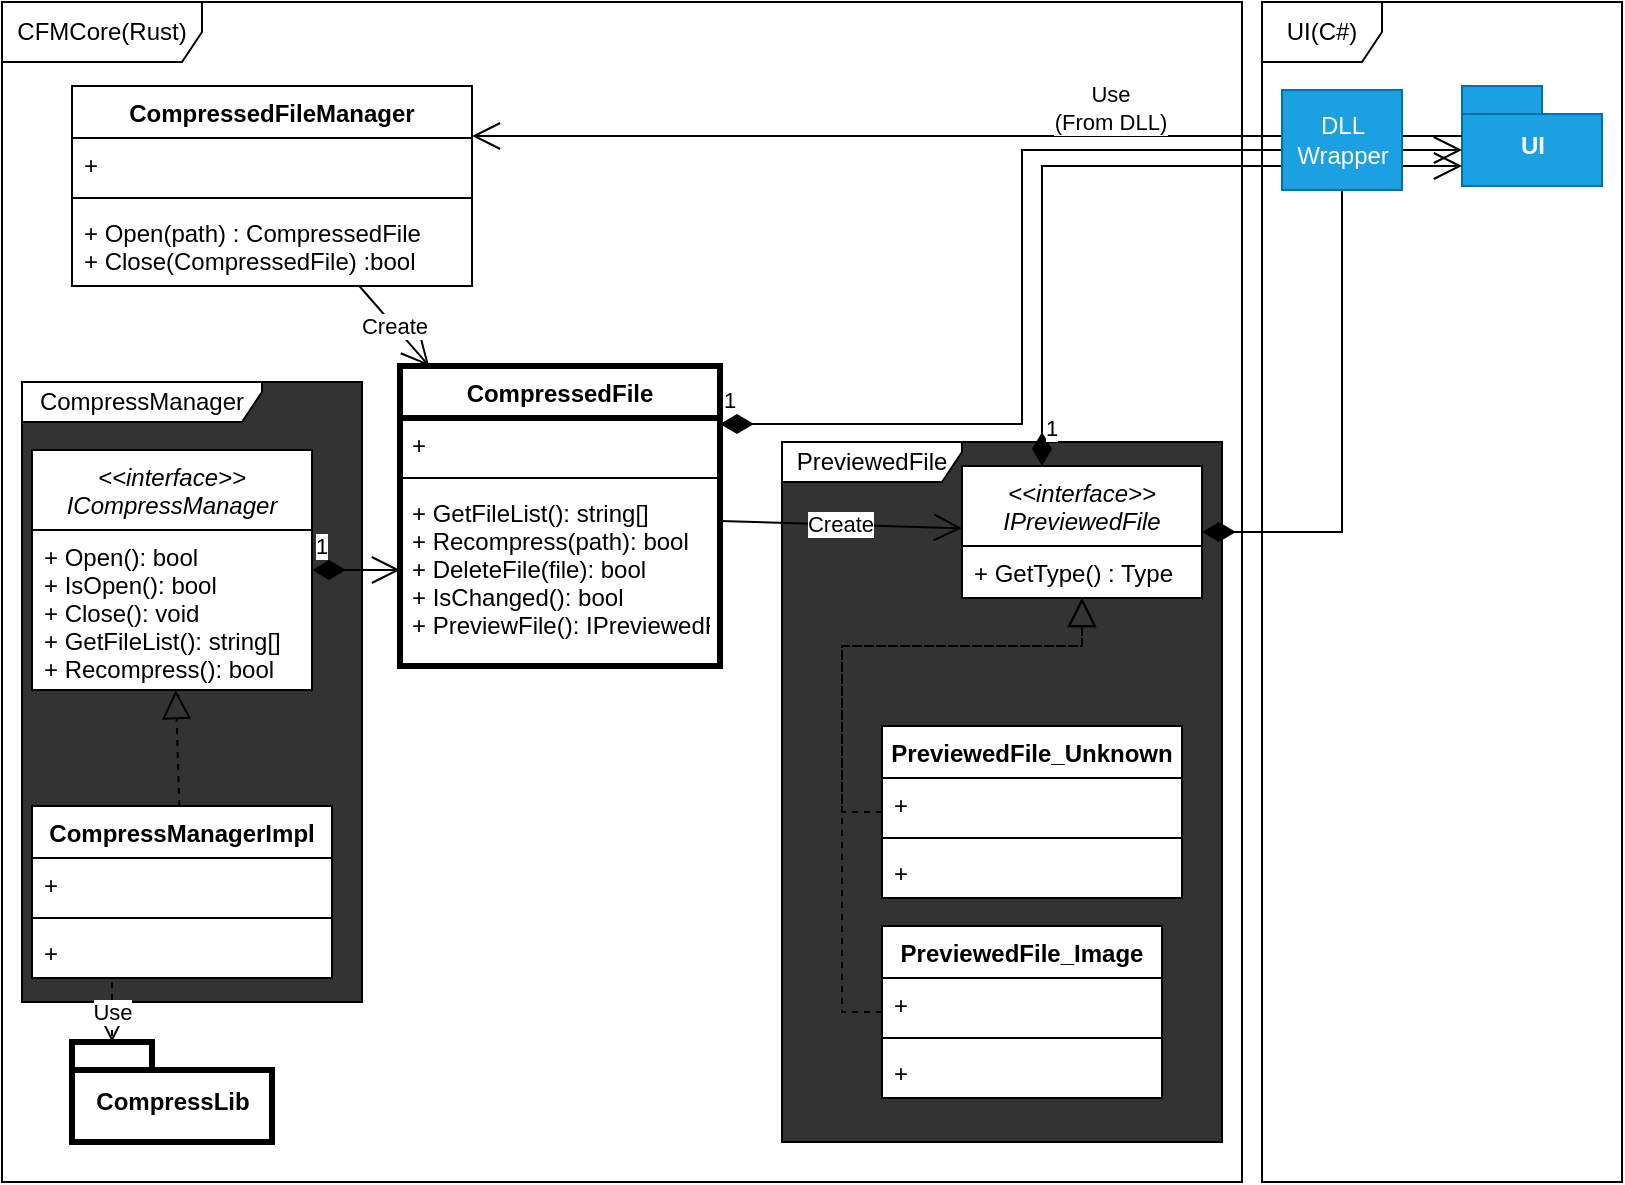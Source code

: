 <mxfile>
    <diagram id="K-_tS5VqKWmJsXcCOMkU" name="페이지-1">
        <mxGraphModel dx="377" dy="471" grid="1" gridSize="10" guides="1" tooltips="1" connect="1" arrows="1" fold="1" page="1" pageScale="1" pageWidth="827" pageHeight="1169" math="0" shadow="0">
            <root>
                <mxCell id="0"/>
                <mxCell id="1" parent="0"/>
                <mxCell id="8" value="CFMCore(Rust)" style="shape=umlFrame;whiteSpace=wrap;html=1;width=100;height=30;" parent="1" vertex="1">
                    <mxGeometry x="10" y="10" width="620" height="590" as="geometry"/>
                </mxCell>
                <mxCell id="55" value="PreviewedFile" style="shape=umlFrame;whiteSpace=wrap;html=1;width=90;height=20;strokeColor=default;gradientColor=none;swimlaneFillColor=#333333;" parent="1" vertex="1">
                    <mxGeometry x="400" y="230" width="220" height="350" as="geometry"/>
                </mxCell>
                <mxCell id="65" value="CompressManager" style="shape=umlFrame;whiteSpace=wrap;html=1;width=120;height=20;strokeColor=default;gradientColor=none;swimlaneFillColor=#333333;" parent="1" vertex="1">
                    <mxGeometry x="20" y="200" width="170" height="310" as="geometry"/>
                </mxCell>
                <mxCell id="2" value="CompressedFile" style="swimlane;fontStyle=1;align=center;verticalAlign=top;childLayout=stackLayout;horizontal=1;startSize=26;horizontalStack=0;resizeParent=1;resizeParentMax=0;resizeLast=0;collapsible=1;marginBottom=0;strokeWidth=3;swimlaneFillColor=default;" parent="1" vertex="1">
                    <mxGeometry x="209" y="192" width="160" height="150" as="geometry"/>
                </mxCell>
                <mxCell id="3" value="+ " style="text;strokeColor=none;fillColor=none;align=left;verticalAlign=top;spacingLeft=4;spacingRight=4;overflow=hidden;rotatable=0;points=[[0,0.5],[1,0.5]];portConstraint=eastwest;" parent="2" vertex="1">
                    <mxGeometry y="26" width="160" height="26" as="geometry"/>
                </mxCell>
                <mxCell id="4" value="" style="line;strokeWidth=1;fillColor=none;align=left;verticalAlign=middle;spacingTop=-1;spacingLeft=3;spacingRight=3;rotatable=0;labelPosition=right;points=[];portConstraint=eastwest;strokeColor=inherit;" parent="2" vertex="1">
                    <mxGeometry y="52" width="160" height="8" as="geometry"/>
                </mxCell>
                <mxCell id="5" value="+ GetFileList(): string[]&#10;+ Recompress(path): bool&#10;+ DeleteFile(file): bool&#10;+ IsChanged(): bool&#10;+ PreviewFile(): IPreviewedFile" style="text;strokeColor=none;fillColor=none;align=left;verticalAlign=top;spacingLeft=4;spacingRight=4;overflow=hidden;rotatable=0;points=[[0,0.5],[1,0.5]];portConstraint=eastwest;" parent="2" vertex="1">
                    <mxGeometry y="60" width="160" height="90" as="geometry"/>
                </mxCell>
                <mxCell id="7" value="UI" style="shape=folder;fontStyle=1;spacingTop=10;tabWidth=40;tabHeight=14;tabPosition=left;html=1;fillColor=#1ba1e2;fontColor=#ffffff;strokeColor=#006EAF;" parent="1" vertex="1">
                    <mxGeometry x="740" y="52" width="70" height="50" as="geometry"/>
                </mxCell>
                <mxCell id="9" value="1" style="endArrow=open;html=1;endSize=12;startArrow=diamondThin;startSize=14;startFill=1;edgeStyle=orthogonalEdgeStyle;align=left;verticalAlign=bottom;entryX=0;entryY=0;entryDx=0;entryDy=32;entryPerimeter=0;rounded=0;" parent="1" source="2" target="7" edge="1">
                    <mxGeometry x="-1" y="3" relative="1" as="geometry">
                        <mxPoint x="350" y="312" as="sourcePoint"/>
                        <mxPoint x="510" y="312" as="targetPoint"/>
                        <Array as="points">
                            <mxPoint x="520" y="221"/>
                            <mxPoint x="520" y="84"/>
                        </Array>
                    </mxGeometry>
                </mxCell>
                <mxCell id="14" value="CompressedFileManager" style="swimlane;fontStyle=1;align=center;verticalAlign=top;childLayout=stackLayout;horizontal=1;startSize=26;horizontalStack=0;resizeParent=1;resizeParentMax=0;resizeLast=0;collapsible=1;marginBottom=0;swimlaneFillColor=default;" parent="1" vertex="1">
                    <mxGeometry x="45" y="52" width="200" height="100" as="geometry"/>
                </mxCell>
                <mxCell id="15" value="+ " style="text;strokeColor=none;fillColor=none;align=left;verticalAlign=top;spacingLeft=4;spacingRight=4;overflow=hidden;rotatable=0;points=[[0,0.5],[1,0.5]];portConstraint=eastwest;" parent="14" vertex="1">
                    <mxGeometry y="26" width="200" height="26" as="geometry"/>
                </mxCell>
                <mxCell id="16" value="" style="line;strokeWidth=1;fillColor=none;align=left;verticalAlign=middle;spacingTop=-1;spacingLeft=3;spacingRight=3;rotatable=0;labelPosition=right;points=[];portConstraint=eastwest;strokeColor=inherit;" parent="14" vertex="1">
                    <mxGeometry y="52" width="200" height="8" as="geometry"/>
                </mxCell>
                <mxCell id="17" value="+ Open(path) : CompressedFile&#10;+ Close(CompressedFile) :bool" style="text;strokeColor=none;fillColor=none;align=left;verticalAlign=top;spacingLeft=4;spacingRight=4;overflow=hidden;rotatable=0;points=[[0,0.5],[1,0.5]];portConstraint=eastwest;" parent="14" vertex="1">
                    <mxGeometry y="60" width="200" height="40" as="geometry"/>
                </mxCell>
                <mxCell id="18" value="Create" style="endArrow=open;endFill=1;endSize=12;html=1;" parent="1" source="14" target="2" edge="1">
                    <mxGeometry width="160" relative="1" as="geometry">
                        <mxPoint x="305" y="312" as="sourcePoint"/>
                        <mxPoint x="725" y="252" as="targetPoint"/>
                    </mxGeometry>
                </mxCell>
                <mxCell id="19" value="Use&lt;br&gt;(From DLL)" style="endArrow=open;endFill=1;endSize=12;html=1;entryX=1;entryY=0.25;entryDx=0;entryDy=0;" parent="1" source="7" target="14" edge="1">
                    <mxGeometry x="-0.288" y="-14" width="160" relative="1" as="geometry">
                        <mxPoint x="590" y="172" as="sourcePoint"/>
                        <mxPoint x="370" y="188" as="targetPoint"/>
                        <mxPoint as="offset"/>
                    </mxGeometry>
                </mxCell>
                <mxCell id="42" value="&lt;&lt;interface&gt;&gt;&#10;ICompressManager" style="swimlane;fontStyle=2;align=center;verticalAlign=top;childLayout=stackLayout;horizontal=1;startSize=40;horizontalStack=0;resizeParent=1;resizeParentMax=0;resizeLast=0;collapsible=1;marginBottom=0;swimlaneFillColor=default;" parent="1" vertex="1">
                    <mxGeometry x="25" y="234" width="140" height="120" as="geometry"/>
                </mxCell>
                <mxCell id="43" value="+ Open(): bool&#10;+ IsOpen(): bool&#10;+ Close(): void&#10;+ GetFileList(): string[]&#10;+ Recompress(): bool" style="text;strokeColor=none;fillColor=none;align=left;verticalAlign=top;spacingLeft=4;spacingRight=4;overflow=hidden;rotatable=0;points=[[0,0.5],[1,0.5]];portConstraint=eastwest;" parent="42" vertex="1">
                    <mxGeometry y="40" width="140" height="80" as="geometry"/>
                </mxCell>
                <mxCell id="44" value="1" style="endArrow=open;html=1;endSize=12;startArrow=diamondThin;startSize=14;startFill=1;edgeStyle=orthogonalEdgeStyle;align=left;verticalAlign=bottom;rounded=0;" parent="1" source="42" target="2" edge="1">
                    <mxGeometry x="-1" y="3" relative="1" as="geometry">
                        <mxPoint x="379" y="231" as="sourcePoint"/>
                        <mxPoint x="705" y="94" as="targetPoint"/>
                        <Array as="points">
                            <mxPoint x="225" y="252"/>
                            <mxPoint x="225" y="252"/>
                        </Array>
                    </mxGeometry>
                </mxCell>
                <mxCell id="45" value="CompressManagerImpl" style="swimlane;fontStyle=1;align=center;verticalAlign=top;childLayout=stackLayout;horizontal=1;startSize=26;horizontalStack=0;resizeParent=1;resizeParentMax=0;resizeLast=0;collapsible=1;marginBottom=0;swimlaneFillColor=default;" parent="1" vertex="1">
                    <mxGeometry x="25" y="412" width="150" height="86" as="geometry"/>
                </mxCell>
                <mxCell id="46" value="+ " style="text;strokeColor=none;fillColor=none;align=left;verticalAlign=top;spacingLeft=4;spacingRight=4;overflow=hidden;rotatable=0;points=[[0,0.5],[1,0.5]];portConstraint=eastwest;" parent="45" vertex="1">
                    <mxGeometry y="26" width="150" height="26" as="geometry"/>
                </mxCell>
                <mxCell id="47" value="" style="line;strokeWidth=1;fillColor=none;align=left;verticalAlign=middle;spacingTop=-1;spacingLeft=3;spacingRight=3;rotatable=0;labelPosition=right;points=[];portConstraint=eastwest;strokeColor=inherit;" parent="45" vertex="1">
                    <mxGeometry y="52" width="150" height="8" as="geometry"/>
                </mxCell>
                <mxCell id="48" value="+ " style="text;strokeColor=none;fillColor=none;align=left;verticalAlign=top;spacingLeft=4;spacingRight=4;overflow=hidden;rotatable=0;points=[[0,0.5],[1,0.5]];portConstraint=eastwest;" parent="45" vertex="1">
                    <mxGeometry y="60" width="150" height="26" as="geometry"/>
                </mxCell>
                <mxCell id="49" value="" style="endArrow=block;dashed=1;endFill=0;endSize=12;html=1;rounded=0;" parent="1" source="45" target="42" edge="1">
                    <mxGeometry width="160" relative="1" as="geometry">
                        <mxPoint x="475" y="425" as="sourcePoint"/>
                        <mxPoint x="515" y="318" as="targetPoint"/>
                        <Array as="points"/>
                    </mxGeometry>
                </mxCell>
                <mxCell id="50" value="" style="endArrow=none;html=1;endSize=12;startArrow=diamondThin;startSize=14;startFill=1;edgeStyle=orthogonalEdgeStyle;align=left;verticalAlign=bottom;rounded=0;" parent="1" source="22" target="20" edge="1">
                    <mxGeometry x="-0.901" relative="1" as="geometry">
                        <mxPoint x="530" y="242" as="sourcePoint"/>
                        <mxPoint x="740" y="92" as="targetPoint"/>
                        <Array as="points"/>
                        <mxPoint as="offset"/>
                    </mxGeometry>
                </mxCell>
                <mxCell id="51" value="1" style="endArrow=open;html=1;endSize=12;startArrow=diamondThin;startSize=14;startFill=1;edgeStyle=orthogonalEdgeStyle;align=left;verticalAlign=bottom;rounded=0;" parent="1" source="22" target="7" edge="1">
                    <mxGeometry x="-0.944" relative="1" as="geometry">
                        <mxPoint x="424" y="231" as="sourcePoint"/>
                        <mxPoint x="750" y="94" as="targetPoint"/>
                        <Array as="points">
                            <mxPoint x="530" y="92"/>
                        </Array>
                        <mxPoint as="offset"/>
                    </mxGeometry>
                </mxCell>
                <mxCell id="20" value="DLL&lt;br&gt;Wrapper" style="html=1;fillColor=#1ba1e2;fontColor=#ffffff;strokeColor=#006EAF;" parent="1" vertex="1">
                    <mxGeometry x="650" y="54" width="60" height="50" as="geometry"/>
                </mxCell>
                <mxCell id="52" value="UI(C#)" style="shape=umlFrame;whiteSpace=wrap;html=1;" parent="1" vertex="1">
                    <mxGeometry x="640" y="10" width="180" height="590" as="geometry"/>
                </mxCell>
                <mxCell id="53" value="CompressLib" style="shape=folder;fontStyle=1;spacingTop=10;tabWidth=40;tabHeight=14;tabPosition=left;html=1;strokeWidth=3;" parent="1" vertex="1">
                    <mxGeometry x="45" y="530" width="100" height="50" as="geometry"/>
                </mxCell>
                <mxCell id="54" value="Use" style="endArrow=open;endSize=12;dashed=1;html=1;rounded=0;entryX=0;entryY=0;entryDx=20;entryDy=0;entryPerimeter=0;" parent="1" target="53" edge="1">
                    <mxGeometry width="160" relative="1" as="geometry">
                        <mxPoint x="65" y="500" as="sourcePoint"/>
                        <mxPoint x="415" y="260" as="targetPoint"/>
                    </mxGeometry>
                </mxCell>
                <mxCell id="22" value="&lt;&lt;interface&gt;&gt;&#10;IPreviewedFile" style="swimlane;fontStyle=2;align=center;verticalAlign=top;childLayout=stackLayout;horizontal=1;startSize=40;horizontalStack=0;resizeParent=1;resizeParentMax=0;resizeLast=0;collapsible=1;marginBottom=0;swimlaneFillColor=default;" parent="1" vertex="1">
                    <mxGeometry x="490" y="242" width="120" height="66" as="geometry"/>
                </mxCell>
                <mxCell id="25" value="+ GetType() : Type" style="text;strokeColor=none;fillColor=none;align=left;verticalAlign=top;spacingLeft=4;spacingRight=4;overflow=hidden;rotatable=0;points=[[0,0.5],[1,0.5]];portConstraint=eastwest;" parent="22" vertex="1">
                    <mxGeometry y="40" width="120" height="26" as="geometry"/>
                </mxCell>
                <mxCell id="28" value="PreviewedFile_Image" style="swimlane;fontStyle=1;align=center;verticalAlign=top;childLayout=stackLayout;horizontal=1;startSize=26;horizontalStack=0;resizeParent=1;resizeParentMax=0;resizeLast=0;collapsible=1;marginBottom=0;swimlaneFillColor=default;" parent="1" vertex="1">
                    <mxGeometry x="450" y="472" width="140" height="86" as="geometry"/>
                </mxCell>
                <mxCell id="29" value="+ " style="text;strokeColor=none;fillColor=none;align=left;verticalAlign=top;spacingLeft=4;spacingRight=4;overflow=hidden;rotatable=0;points=[[0,0.5],[1,0.5]];portConstraint=eastwest;" parent="28" vertex="1">
                    <mxGeometry y="26" width="140" height="26" as="geometry"/>
                </mxCell>
                <mxCell id="30" value="" style="line;strokeWidth=1;fillColor=none;align=left;verticalAlign=middle;spacingTop=-1;spacingLeft=3;spacingRight=3;rotatable=0;labelPosition=right;points=[];portConstraint=eastwest;strokeColor=inherit;" parent="28" vertex="1">
                    <mxGeometry y="52" width="140" height="8" as="geometry"/>
                </mxCell>
                <mxCell id="31" value="+ " style="text;strokeColor=none;fillColor=none;align=left;verticalAlign=top;spacingLeft=4;spacingRight=4;overflow=hidden;rotatable=0;points=[[0,0.5],[1,0.5]];portConstraint=eastwest;" parent="28" vertex="1">
                    <mxGeometry y="60" width="140" height="26" as="geometry"/>
                </mxCell>
                <mxCell id="32" value="PreviewedFile_Unknown" style="swimlane;fontStyle=1;align=center;verticalAlign=top;childLayout=stackLayout;horizontal=1;startSize=26;horizontalStack=0;resizeParent=1;resizeParentMax=0;resizeLast=0;collapsible=1;marginBottom=0;swimlaneFillColor=default;" parent="1" vertex="1">
                    <mxGeometry x="450" y="372" width="150" height="86" as="geometry"/>
                </mxCell>
                <mxCell id="33" value="+ " style="text;strokeColor=none;fillColor=none;align=left;verticalAlign=top;spacingLeft=4;spacingRight=4;overflow=hidden;rotatable=0;points=[[0,0.5],[1,0.5]];portConstraint=eastwest;" parent="32" vertex="1">
                    <mxGeometry y="26" width="150" height="26" as="geometry"/>
                </mxCell>
                <mxCell id="34" value="" style="line;strokeWidth=1;fillColor=none;align=left;verticalAlign=middle;spacingTop=-1;spacingLeft=3;spacingRight=3;rotatable=0;labelPosition=right;points=[];portConstraint=eastwest;strokeColor=inherit;" parent="32" vertex="1">
                    <mxGeometry y="52" width="150" height="8" as="geometry"/>
                </mxCell>
                <mxCell id="35" value="+ " style="text;strokeColor=none;fillColor=none;align=left;verticalAlign=top;spacingLeft=4;spacingRight=4;overflow=hidden;rotatable=0;points=[[0,0.5],[1,0.5]];portConstraint=eastwest;" parent="32" vertex="1">
                    <mxGeometry y="60" width="150" height="26" as="geometry"/>
                </mxCell>
                <mxCell id="36" value="" style="endArrow=block;dashed=1;endFill=0;endSize=12;html=1;rounded=0;" parent="1" source="28" target="22" edge="1">
                    <mxGeometry width="160" relative="1" as="geometry">
                        <mxPoint x="350" y="302" as="sourcePoint"/>
                        <mxPoint x="510" y="302" as="targetPoint"/>
                        <Array as="points">
                            <mxPoint x="430" y="515"/>
                            <mxPoint x="430" y="332"/>
                            <mxPoint x="550" y="332"/>
                        </Array>
                    </mxGeometry>
                </mxCell>
                <mxCell id="37" value="" style="endArrow=block;dashed=1;endFill=0;endSize=12;html=1;rounded=0;" parent="1" source="32" target="22" edge="1">
                    <mxGeometry width="160" relative="1" as="geometry">
                        <mxPoint x="473.786" y="382" as="sourcePoint"/>
                        <mxPoint x="524.071" y="318" as="targetPoint"/>
                        <Array as="points">
                            <mxPoint x="430" y="415"/>
                            <mxPoint x="430" y="332"/>
                            <mxPoint x="550" y="332"/>
                        </Array>
                    </mxGeometry>
                </mxCell>
                <mxCell id="27" value="Create" style="endArrow=open;endFill=1;endSize=12;html=1;" parent="1" source="2" target="22" edge="1">
                    <mxGeometry width="160" relative="1" as="geometry">
                        <mxPoint x="370" y="148" as="sourcePoint"/>
                        <mxPoint x="760" y="332" as="targetPoint"/>
                    </mxGeometry>
                </mxCell>
            </root>
        </mxGraphModel>
    </diagram>
</mxfile>